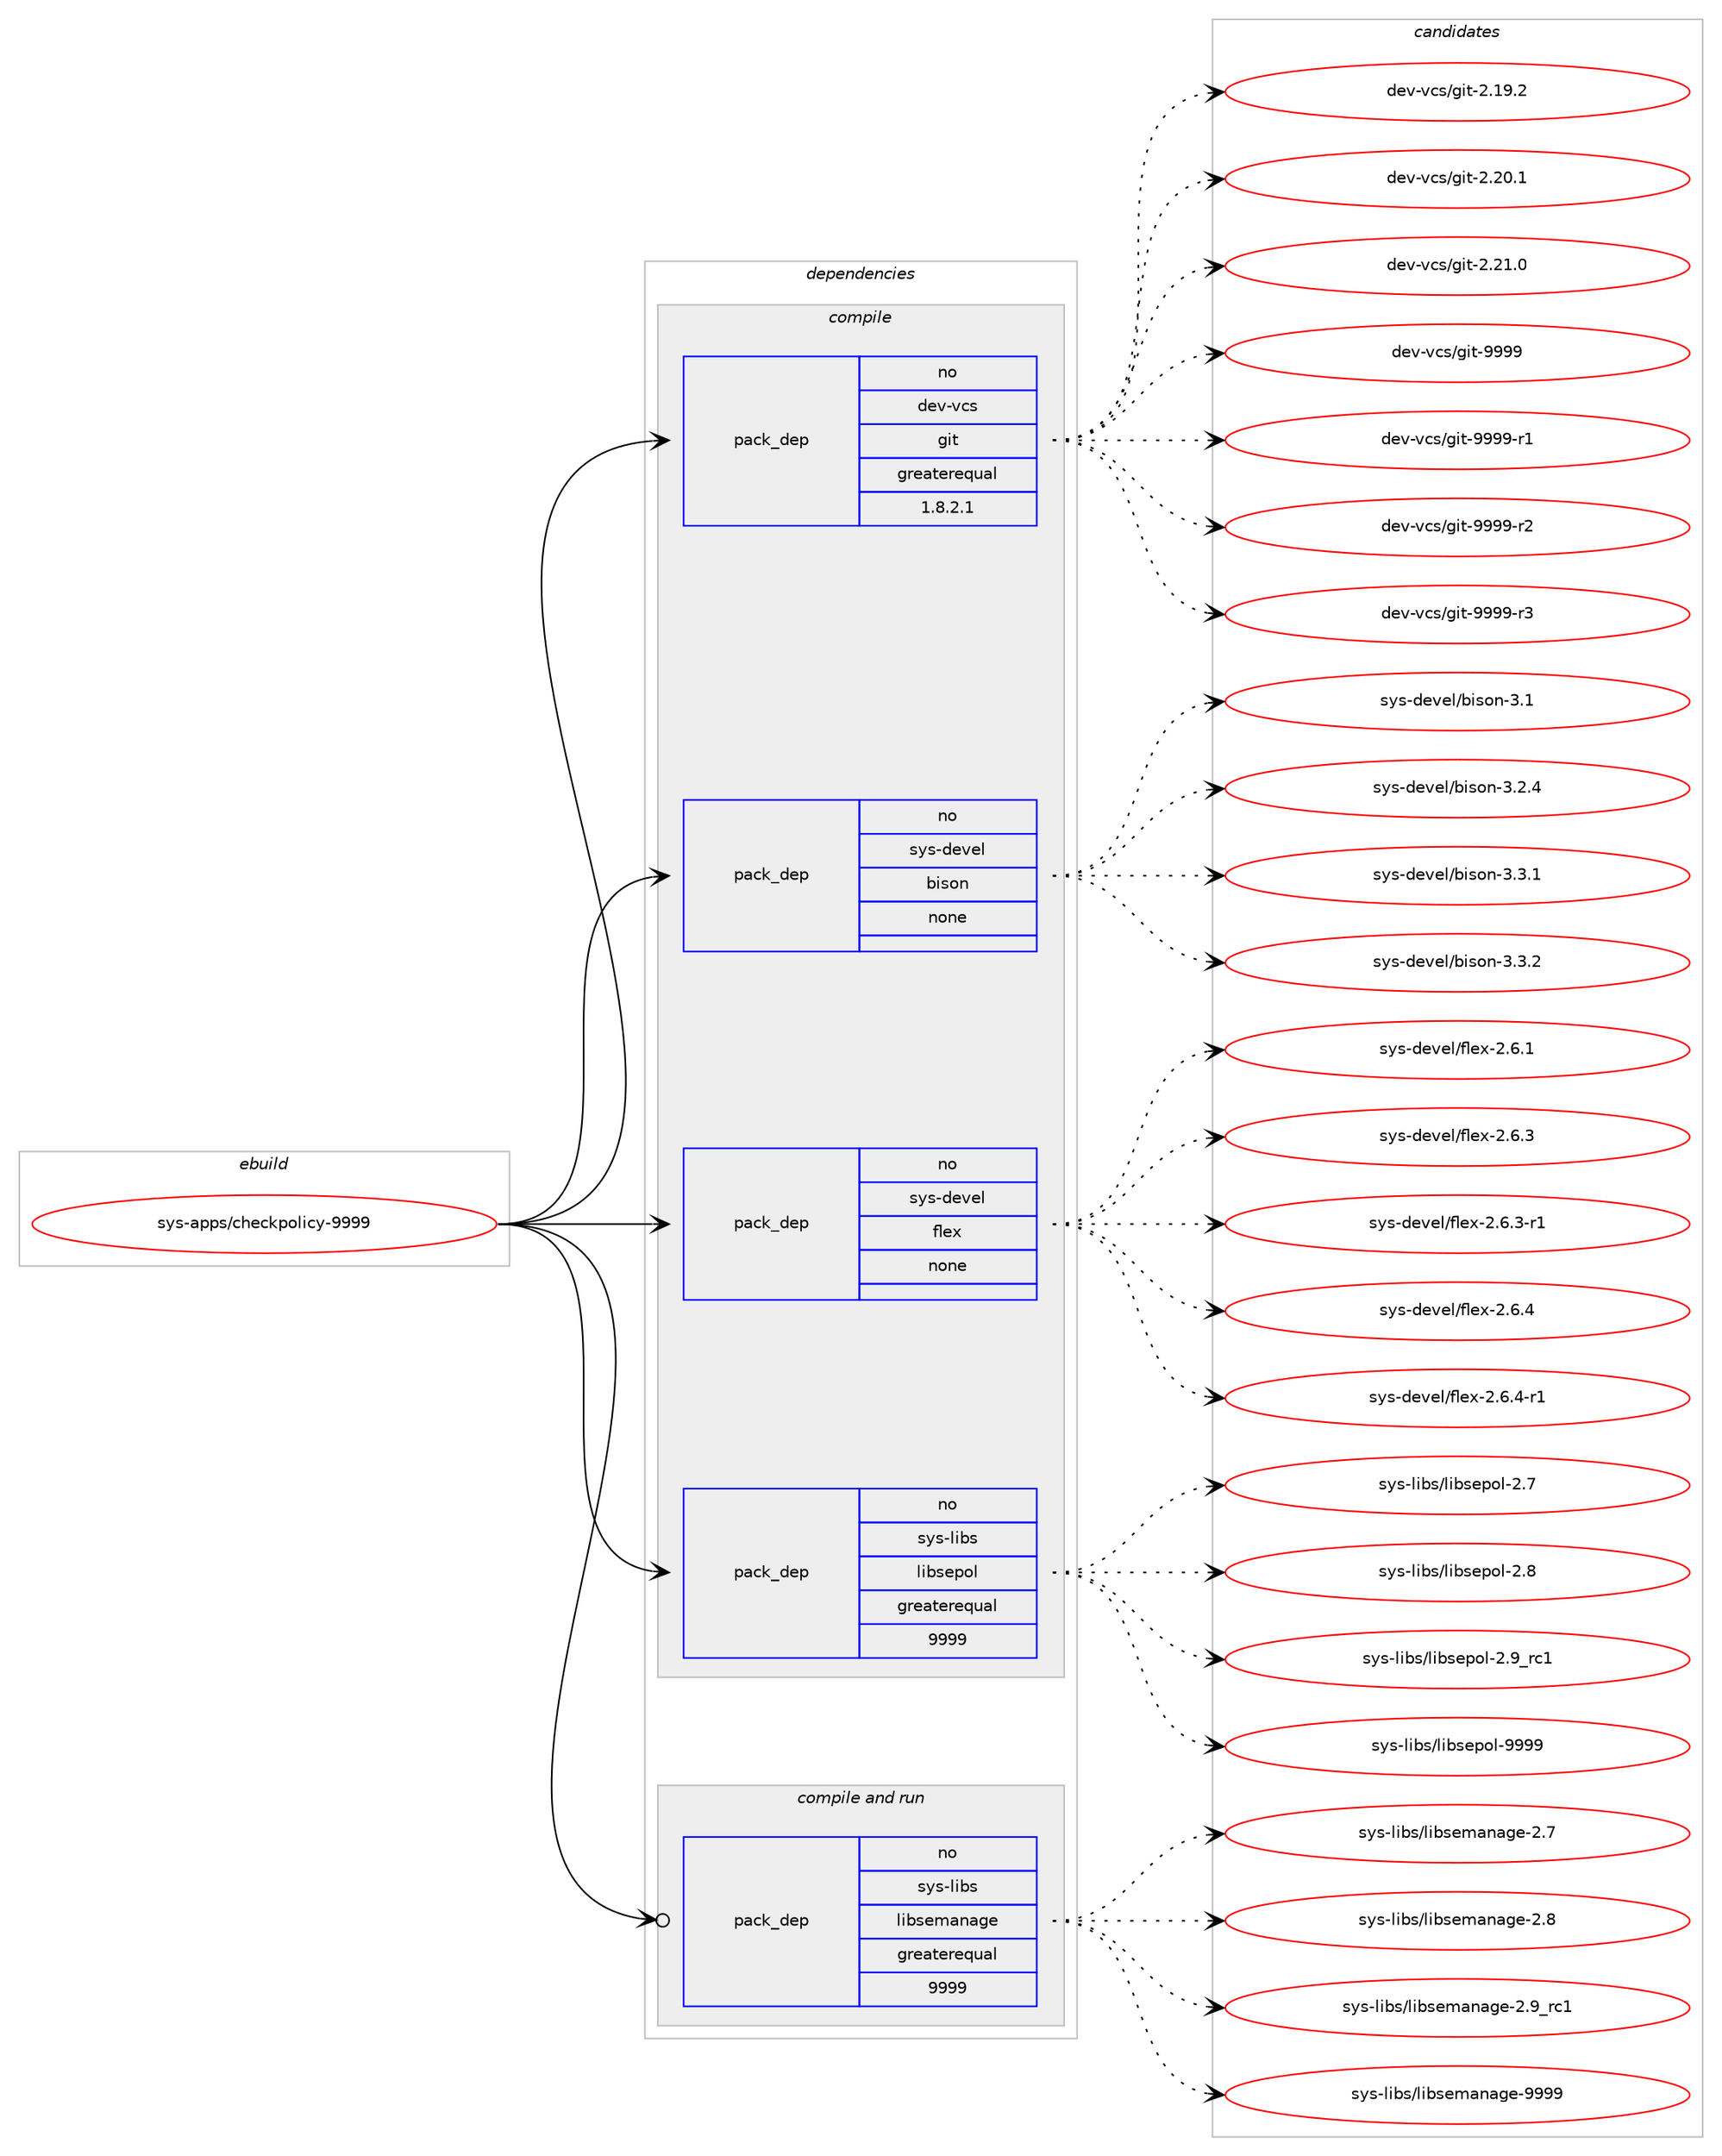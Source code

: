 digraph prolog {

# *************
# Graph options
# *************

newrank=true;
concentrate=true;
compound=true;
graph [rankdir=LR,fontname=Helvetica,fontsize=10,ranksep=1.5];#, ranksep=2.5, nodesep=0.2];
edge  [arrowhead=vee];
node  [fontname=Helvetica,fontsize=10];

# **********
# The ebuild
# **********

subgraph cluster_leftcol {
color=gray;
rank=same;
label=<<i>ebuild</i>>;
id [label="sys-apps/checkpolicy-9999", color=red, width=4, href="../sys-apps/checkpolicy-9999.svg"];
}

# ****************
# The dependencies
# ****************

subgraph cluster_midcol {
color=gray;
label=<<i>dependencies</i>>;
subgraph cluster_compile {
fillcolor="#eeeeee";
style=filled;
label=<<i>compile</i>>;
subgraph pack1226111 {
dependency1709727 [label=<<TABLE BORDER="0" CELLBORDER="1" CELLSPACING="0" CELLPADDING="4" WIDTH="220"><TR><TD ROWSPAN="6" CELLPADDING="30">pack_dep</TD></TR><TR><TD WIDTH="110">no</TD></TR><TR><TD>dev-vcs</TD></TR><TR><TD>git</TD></TR><TR><TD>greaterequal</TD></TR><TR><TD>1.8.2.1</TD></TR></TABLE>>, shape=none, color=blue];
}
id:e -> dependency1709727:w [weight=20,style="solid",arrowhead="vee"];
subgraph pack1226112 {
dependency1709728 [label=<<TABLE BORDER="0" CELLBORDER="1" CELLSPACING="0" CELLPADDING="4" WIDTH="220"><TR><TD ROWSPAN="6" CELLPADDING="30">pack_dep</TD></TR><TR><TD WIDTH="110">no</TD></TR><TR><TD>sys-devel</TD></TR><TR><TD>bison</TD></TR><TR><TD>none</TD></TR><TR><TD></TD></TR></TABLE>>, shape=none, color=blue];
}
id:e -> dependency1709728:w [weight=20,style="solid",arrowhead="vee"];
subgraph pack1226113 {
dependency1709729 [label=<<TABLE BORDER="0" CELLBORDER="1" CELLSPACING="0" CELLPADDING="4" WIDTH="220"><TR><TD ROWSPAN="6" CELLPADDING="30">pack_dep</TD></TR><TR><TD WIDTH="110">no</TD></TR><TR><TD>sys-devel</TD></TR><TR><TD>flex</TD></TR><TR><TD>none</TD></TR><TR><TD></TD></TR></TABLE>>, shape=none, color=blue];
}
id:e -> dependency1709729:w [weight=20,style="solid",arrowhead="vee"];
subgraph pack1226114 {
dependency1709730 [label=<<TABLE BORDER="0" CELLBORDER="1" CELLSPACING="0" CELLPADDING="4" WIDTH="220"><TR><TD ROWSPAN="6" CELLPADDING="30">pack_dep</TD></TR><TR><TD WIDTH="110">no</TD></TR><TR><TD>sys-libs</TD></TR><TR><TD>libsepol</TD></TR><TR><TD>greaterequal</TD></TR><TR><TD>9999</TD></TR></TABLE>>, shape=none, color=blue];
}
id:e -> dependency1709730:w [weight=20,style="solid",arrowhead="vee"];
}
subgraph cluster_compileandrun {
fillcolor="#eeeeee";
style=filled;
label=<<i>compile and run</i>>;
subgraph pack1226115 {
dependency1709731 [label=<<TABLE BORDER="0" CELLBORDER="1" CELLSPACING="0" CELLPADDING="4" WIDTH="220"><TR><TD ROWSPAN="6" CELLPADDING="30">pack_dep</TD></TR><TR><TD WIDTH="110">no</TD></TR><TR><TD>sys-libs</TD></TR><TR><TD>libsemanage</TD></TR><TR><TD>greaterequal</TD></TR><TR><TD>9999</TD></TR></TABLE>>, shape=none, color=blue];
}
id:e -> dependency1709731:w [weight=20,style="solid",arrowhead="odotvee"];
}
subgraph cluster_run {
fillcolor="#eeeeee";
style=filled;
label=<<i>run</i>>;
}
}

# **************
# The candidates
# **************

subgraph cluster_choices {
rank=same;
color=gray;
label=<<i>candidates</i>>;

subgraph choice1226111 {
color=black;
nodesep=1;
choice10010111845118991154710310511645504649574650 [label="dev-vcs/git-2.19.2", color=red, width=4,href="../dev-vcs/git-2.19.2.svg"];
choice10010111845118991154710310511645504650484649 [label="dev-vcs/git-2.20.1", color=red, width=4,href="../dev-vcs/git-2.20.1.svg"];
choice10010111845118991154710310511645504650494648 [label="dev-vcs/git-2.21.0", color=red, width=4,href="../dev-vcs/git-2.21.0.svg"];
choice1001011184511899115471031051164557575757 [label="dev-vcs/git-9999", color=red, width=4,href="../dev-vcs/git-9999.svg"];
choice10010111845118991154710310511645575757574511449 [label="dev-vcs/git-9999-r1", color=red, width=4,href="../dev-vcs/git-9999-r1.svg"];
choice10010111845118991154710310511645575757574511450 [label="dev-vcs/git-9999-r2", color=red, width=4,href="../dev-vcs/git-9999-r2.svg"];
choice10010111845118991154710310511645575757574511451 [label="dev-vcs/git-9999-r3", color=red, width=4,href="../dev-vcs/git-9999-r3.svg"];
dependency1709727:e -> choice10010111845118991154710310511645504649574650:w [style=dotted,weight="100"];
dependency1709727:e -> choice10010111845118991154710310511645504650484649:w [style=dotted,weight="100"];
dependency1709727:e -> choice10010111845118991154710310511645504650494648:w [style=dotted,weight="100"];
dependency1709727:e -> choice1001011184511899115471031051164557575757:w [style=dotted,weight="100"];
dependency1709727:e -> choice10010111845118991154710310511645575757574511449:w [style=dotted,weight="100"];
dependency1709727:e -> choice10010111845118991154710310511645575757574511450:w [style=dotted,weight="100"];
dependency1709727:e -> choice10010111845118991154710310511645575757574511451:w [style=dotted,weight="100"];
}
subgraph choice1226112 {
color=black;
nodesep=1;
choice11512111545100101118101108479810511511111045514649 [label="sys-devel/bison-3.1", color=red, width=4,href="../sys-devel/bison-3.1.svg"];
choice115121115451001011181011084798105115111110455146504652 [label="sys-devel/bison-3.2.4", color=red, width=4,href="../sys-devel/bison-3.2.4.svg"];
choice115121115451001011181011084798105115111110455146514649 [label="sys-devel/bison-3.3.1", color=red, width=4,href="../sys-devel/bison-3.3.1.svg"];
choice115121115451001011181011084798105115111110455146514650 [label="sys-devel/bison-3.3.2", color=red, width=4,href="../sys-devel/bison-3.3.2.svg"];
dependency1709728:e -> choice11512111545100101118101108479810511511111045514649:w [style=dotted,weight="100"];
dependency1709728:e -> choice115121115451001011181011084798105115111110455146504652:w [style=dotted,weight="100"];
dependency1709728:e -> choice115121115451001011181011084798105115111110455146514649:w [style=dotted,weight="100"];
dependency1709728:e -> choice115121115451001011181011084798105115111110455146514650:w [style=dotted,weight="100"];
}
subgraph choice1226113 {
color=black;
nodesep=1;
choice1151211154510010111810110847102108101120455046544649 [label="sys-devel/flex-2.6.1", color=red, width=4,href="../sys-devel/flex-2.6.1.svg"];
choice1151211154510010111810110847102108101120455046544651 [label="sys-devel/flex-2.6.3", color=red, width=4,href="../sys-devel/flex-2.6.3.svg"];
choice11512111545100101118101108471021081011204550465446514511449 [label="sys-devel/flex-2.6.3-r1", color=red, width=4,href="../sys-devel/flex-2.6.3-r1.svg"];
choice1151211154510010111810110847102108101120455046544652 [label="sys-devel/flex-2.6.4", color=red, width=4,href="../sys-devel/flex-2.6.4.svg"];
choice11512111545100101118101108471021081011204550465446524511449 [label="sys-devel/flex-2.6.4-r1", color=red, width=4,href="../sys-devel/flex-2.6.4-r1.svg"];
dependency1709729:e -> choice1151211154510010111810110847102108101120455046544649:w [style=dotted,weight="100"];
dependency1709729:e -> choice1151211154510010111810110847102108101120455046544651:w [style=dotted,weight="100"];
dependency1709729:e -> choice11512111545100101118101108471021081011204550465446514511449:w [style=dotted,weight="100"];
dependency1709729:e -> choice1151211154510010111810110847102108101120455046544652:w [style=dotted,weight="100"];
dependency1709729:e -> choice11512111545100101118101108471021081011204550465446524511449:w [style=dotted,weight="100"];
}
subgraph choice1226114 {
color=black;
nodesep=1;
choice1151211154510810598115471081059811510111211110845504655 [label="sys-libs/libsepol-2.7", color=red, width=4,href="../sys-libs/libsepol-2.7.svg"];
choice1151211154510810598115471081059811510111211110845504656 [label="sys-libs/libsepol-2.8", color=red, width=4,href="../sys-libs/libsepol-2.8.svg"];
choice1151211154510810598115471081059811510111211110845504657951149949 [label="sys-libs/libsepol-2.9_rc1", color=red, width=4,href="../sys-libs/libsepol-2.9_rc1.svg"];
choice115121115451081059811547108105981151011121111084557575757 [label="sys-libs/libsepol-9999", color=red, width=4,href="../sys-libs/libsepol-9999.svg"];
dependency1709730:e -> choice1151211154510810598115471081059811510111211110845504655:w [style=dotted,weight="100"];
dependency1709730:e -> choice1151211154510810598115471081059811510111211110845504656:w [style=dotted,weight="100"];
dependency1709730:e -> choice1151211154510810598115471081059811510111211110845504657951149949:w [style=dotted,weight="100"];
dependency1709730:e -> choice115121115451081059811547108105981151011121111084557575757:w [style=dotted,weight="100"];
}
subgraph choice1226115 {
color=black;
nodesep=1;
choice11512111545108105981154710810598115101109971109710310145504655 [label="sys-libs/libsemanage-2.7", color=red, width=4,href="../sys-libs/libsemanage-2.7.svg"];
choice11512111545108105981154710810598115101109971109710310145504656 [label="sys-libs/libsemanage-2.8", color=red, width=4,href="../sys-libs/libsemanage-2.8.svg"];
choice11512111545108105981154710810598115101109971109710310145504657951149949 [label="sys-libs/libsemanage-2.9_rc1", color=red, width=4,href="../sys-libs/libsemanage-2.9_rc1.svg"];
choice1151211154510810598115471081059811510110997110971031014557575757 [label="sys-libs/libsemanage-9999", color=red, width=4,href="../sys-libs/libsemanage-9999.svg"];
dependency1709731:e -> choice11512111545108105981154710810598115101109971109710310145504655:w [style=dotted,weight="100"];
dependency1709731:e -> choice11512111545108105981154710810598115101109971109710310145504656:w [style=dotted,weight="100"];
dependency1709731:e -> choice11512111545108105981154710810598115101109971109710310145504657951149949:w [style=dotted,weight="100"];
dependency1709731:e -> choice1151211154510810598115471081059811510110997110971031014557575757:w [style=dotted,weight="100"];
}
}

}
